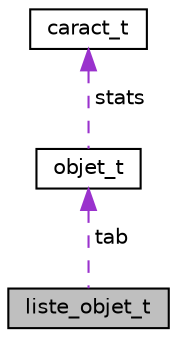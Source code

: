digraph "liste_objet_t"
{
 // LATEX_PDF_SIZE
  edge [fontname="Helvetica",fontsize="10",labelfontname="Helvetica",labelfontsize="10"];
  node [fontname="Helvetica",fontsize="10",shape=record];
  Node1 [label="liste_objet_t",height=0.2,width=0.4,color="black", fillcolor="grey75", style="filled", fontcolor="black",tooltip="Structure de la liste des objets ( Data )"];
  Node2 -> Node1 [dir="back",color="darkorchid3",fontsize="10",style="dashed",label=" tab" ,fontname="Helvetica"];
  Node2 [label="objet_t",height=0.2,width=0.4,color="black", fillcolor="white", style="filled",URL="$structobjet__t.html",tooltip="Structure d'un objet ( Data )"];
  Node3 -> Node2 [dir="back",color="darkorchid3",fontsize="10",style="dashed",label=" stats" ,fontname="Helvetica"];
  Node3 [label="caract_t",height=0.2,width=0.4,color="black", fillcolor="white", style="filled",URL="$structcaract__t.html",tooltip="Structure des caracteristiques ( Data )"];
}
